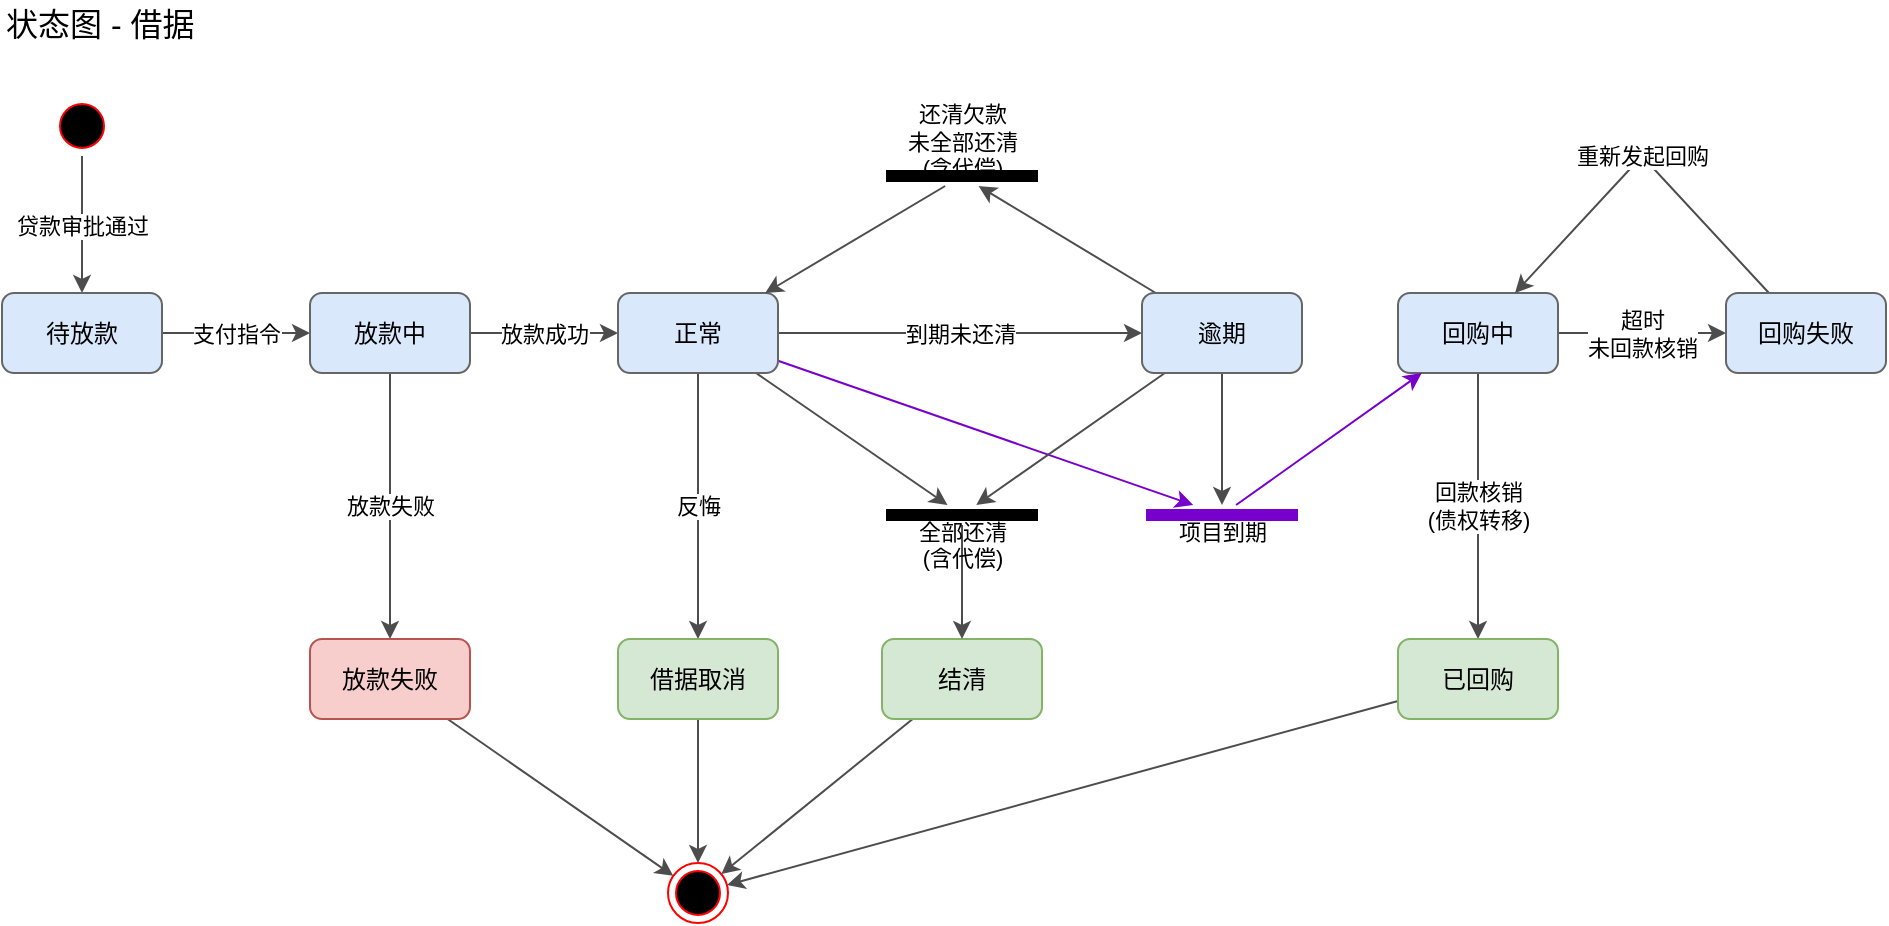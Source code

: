 <mxfile version="10.6.7" type="device"><diagram id="Mn96AaLE6PXL9_Zjkv2Q" name="06-02-状态图-借据"><mxGraphModel dx="1519" dy="862" grid="0" gridSize="10" guides="1" tooltips="1" connect="1" arrows="1" fold="1" page="1" pageScale="1" pageWidth="1100" pageHeight="850" math="0" shadow="0"><root><mxCell id="Gv9rQ-lXDedpaVskvnvP-0"/><mxCell id="Gv9rQ-lXDedpaVskvnvP-1" parent="Gv9rQ-lXDedpaVskvnvP-0"/><mxCell id="nVYkZmq7YtTYE2k5iHKe-0" value="贷款审批通过&lt;br&gt;" style="edgeStyle=none;rounded=0;orthogonalLoop=1;jettySize=auto;html=1;strokeColor=#4D4D4D;strokeWidth=1;fontSize=11;fontColor=#000000;align=center;" parent="Gv9rQ-lXDedpaVskvnvP-1" source="nVYkZmq7YtTYE2k5iHKe-1" target="nVYkZmq7YtTYE2k5iHKe-5" edge="1"><mxGeometry relative="1" as="geometry"/></mxCell><mxCell id="nVYkZmq7YtTYE2k5iHKe-1" value="" style="ellipse;html=1;shape=startState;fillColor=#000000;strokeColor=#ff0000;rounded=0;fontSize=11;fontColor=#000000;align=right;" parent="Gv9rQ-lXDedpaVskvnvP-1" vertex="1"><mxGeometry x="59" y="75" width="30" height="30" as="geometry"/></mxCell><mxCell id="nVYkZmq7YtTYE2k5iHKe-4" value="支付指令" style="edgeStyle=none;rounded=0;orthogonalLoop=1;jettySize=auto;html=1;strokeColor=#4D4D4D;strokeWidth=1;fontSize=11;fontColor=#000000;align=center;" parent="Gv9rQ-lXDedpaVskvnvP-1" source="nVYkZmq7YtTYE2k5iHKe-5" target="nVYkZmq7YtTYE2k5iHKe-10" edge="1"><mxGeometry relative="1" as="geometry"/></mxCell><mxCell id="nVYkZmq7YtTYE2k5iHKe-5" value="待放款" style="rounded=1;whiteSpace=wrap;html=1;strokeColor=#666666;fillColor=#DAE8FC;fontSize=12;fontColor=#000000;align=center;" parent="Gv9rQ-lXDedpaVskvnvP-1" vertex="1"><mxGeometry x="34" y="173.5" width="80" height="40" as="geometry"/></mxCell><mxCell id="3YTvgARVdkfrAyyh6Hmn-1" value="放款失败" style="edgeStyle=none;rounded=0;orthogonalLoop=1;jettySize=auto;html=1;startArrow=none;startFill=0;endArrow=classic;endFill=1;strokeColor=#4D4D4D;strokeWidth=1;fontSize=11;fontColor=#000000;align=center;" parent="Gv9rQ-lXDedpaVskvnvP-1" source="nVYkZmq7YtTYE2k5iHKe-10" target="3YTvgARVdkfrAyyh6Hmn-0" edge="1"><mxGeometry relative="1" as="geometry"/></mxCell><mxCell id="WnL5i3FpZc8r6E2uuEGP-1" value="放款成功" style="edgeStyle=none;rounded=0;orthogonalLoop=1;jettySize=auto;html=1;startArrow=none;startFill=0;endArrow=classic;endFill=1;strokeColor=#4D4D4D;strokeWidth=1;fontSize=11;fontColor=#000000;align=center;" parent="Gv9rQ-lXDedpaVskvnvP-1" source="nVYkZmq7YtTYE2k5iHKe-10" target="nVYkZmq7YtTYE2k5iHKe-13" edge="1"><mxGeometry relative="1" as="geometry"/></mxCell><mxCell id="nVYkZmq7YtTYE2k5iHKe-10" value="放款中" style="rounded=1;whiteSpace=wrap;html=1;strokeColor=#666666;fillColor=#DAE8FC;fontSize=12;fontColor=#000000;align=center;" parent="Gv9rQ-lXDedpaVskvnvP-1" vertex="1"><mxGeometry x="188" y="173.5" width="80" height="40" as="geometry"/></mxCell><mxCell id="nVYkZmq7YtTYE2k5iHKe-12" value="到期未还清" style="edgeStyle=none;rounded=0;orthogonalLoop=1;jettySize=auto;html=1;strokeColor=#4D4D4D;strokeWidth=1;fontSize=11;fontColor=#000000;align=center;" parent="Gv9rQ-lXDedpaVskvnvP-1" source="nVYkZmq7YtTYE2k5iHKe-13" target="nVYkZmq7YtTYE2k5iHKe-35" edge="1"><mxGeometry relative="1" as="geometry"><mxPoint x="504" y="193.5" as="targetPoint"/></mxGeometry></mxCell><mxCell id="WnL5i3FpZc8r6E2uuEGP-3" value="" style="edgeStyle=none;rounded=0;orthogonalLoop=1;jettySize=auto;html=1;startArrow=none;startFill=0;endArrow=classic;endFill=1;strokeColor=#4D4D4D;strokeWidth=1;fontSize=11;fontColor=#000000;align=center;" parent="Gv9rQ-lXDedpaVskvnvP-1" source="nVYkZmq7YtTYE2k5iHKe-13" target="GSNLe28CTH6FVip1R74P-0" edge="1"><mxGeometry relative="1" as="geometry"/></mxCell><mxCell id="WnL5i3FpZc8r6E2uuEGP-7" value="反悔" style="edgeStyle=none;rounded=0;orthogonalLoop=1;jettySize=auto;html=1;startArrow=none;startFill=0;endArrow=classic;endFill=1;strokeColor=#4D4D4D;strokeWidth=1;fontSize=11;fontColor=#000000;align=center;" parent="Gv9rQ-lXDedpaVskvnvP-1" source="nVYkZmq7YtTYE2k5iHKe-13" target="WnL5i3FpZc8r6E2uuEGP-6" edge="1"><mxGeometry relative="1" as="geometry"/></mxCell><mxCell id="phmJp2t90EUismrNYBC0-4" style="edgeStyle=none;rounded=0;orthogonalLoop=1;jettySize=auto;html=1;startArrow=none;startFill=0;endArrow=classic;endFill=1;strokeColor=#7700CC;strokeWidth=1;fontSize=11;fontColor=#67AB9F;align=center;fillColor=#aa00ff;" parent="Gv9rQ-lXDedpaVskvnvP-1" source="nVYkZmq7YtTYE2k5iHKe-13" target="phmJp2t90EUismrNYBC0-0" edge="1"><mxGeometry relative="1" as="geometry"/></mxCell><mxCell id="nVYkZmq7YtTYE2k5iHKe-13" value="正常" style="rounded=1;whiteSpace=wrap;html=1;strokeColor=#666666;fillColor=#DAE8FC;fontSize=12;align=center;" parent="Gv9rQ-lXDedpaVskvnvP-1" vertex="1"><mxGeometry x="342" y="173.5" width="80" height="40" as="geometry"/></mxCell><mxCell id="WnL5i3FpZc8r6E2uuEGP-5" value="" style="edgeStyle=none;rounded=0;orthogonalLoop=1;jettySize=auto;html=1;startArrow=none;startFill=0;endArrow=classic;endFill=1;strokeColor=#4D4D4D;strokeWidth=1;fontSize=11;fontColor=#000000;align=center;" parent="Gv9rQ-lXDedpaVskvnvP-1" source="nVYkZmq7YtTYE2k5iHKe-35" target="GSNLe28CTH6FVip1R74P-0" edge="1"><mxGeometry relative="1" as="geometry"/></mxCell><mxCell id="GSNLe28CTH6FVip1R74P-7" style="edgeStyle=none;rounded=0;orthogonalLoop=1;jettySize=auto;html=1;startArrow=none;startFill=0;endArrow=classic;endFill=1;strokeColor=#4D4D4D;strokeWidth=1;fontSize=11;fontColor=#000000;align=center;" parent="Gv9rQ-lXDedpaVskvnvP-1" source="nVYkZmq7YtTYE2k5iHKe-35" target="GSNLe28CTH6FVip1R74P-3" edge="1"><mxGeometry relative="1" as="geometry"/></mxCell><mxCell id="phmJp2t90EUismrNYBC0-2" style="edgeStyle=none;rounded=0;orthogonalLoop=1;jettySize=auto;html=1;startArrow=none;startFill=0;endArrow=classic;endFill=1;strokeColor=#4D4D4D;strokeWidth=1;fontSize=11;fontColor=#000000;align=center;" parent="Gv9rQ-lXDedpaVskvnvP-1" source="nVYkZmq7YtTYE2k5iHKe-35" target="phmJp2t90EUismrNYBC0-0" edge="1"><mxGeometry relative="1" as="geometry"/></mxCell><mxCell id="nVYkZmq7YtTYE2k5iHKe-35" value="逾期" style="rounded=1;whiteSpace=wrap;html=1;strokeColor=#666666;fillColor=#DAE8FC;fontSize=12;fontColor=#000000;align=center;" parent="Gv9rQ-lXDedpaVskvnvP-1" vertex="1"><mxGeometry x="604" y="173.5" width="80" height="40" as="geometry"/></mxCell><mxCell id="nVYkZmq7YtTYE2k5iHKe-36" value="" style="ellipse;html=1;shape=endState;fillColor=#000000;strokeColor=#ff0000;rounded=0;fontSize=11;fontColor=#000000;align=center;" parent="Gv9rQ-lXDedpaVskvnvP-1" vertex="1"><mxGeometry x="367" y="458.5" width="30" height="30" as="geometry"/></mxCell><mxCell id="WnL5i3FpZc8r6E2uuEGP-0" style="edgeStyle=none;rounded=0;orthogonalLoop=1;jettySize=auto;html=1;startArrow=none;startFill=0;endArrow=classic;endFill=1;strokeColor=#4D4D4D;strokeWidth=1;fontSize=11;fontColor=#000000;align=center;" parent="Gv9rQ-lXDedpaVskvnvP-1" source="3YTvgARVdkfrAyyh6Hmn-0" target="nVYkZmq7YtTYE2k5iHKe-36" edge="1"><mxGeometry relative="1" as="geometry"/></mxCell><mxCell id="3YTvgARVdkfrAyyh6Hmn-0" value="放款失败" style="rounded=1;whiteSpace=wrap;html=1;strokeColor=#b85450;fillColor=#f8cecc;fontSize=12;align=center;" parent="Gv9rQ-lXDedpaVskvnvP-1" vertex="1"><mxGeometry x="188" y="346.5" width="80" height="40" as="geometry"/></mxCell><mxCell id="WnL5i3FpZc8r6E2uuEGP-9" style="edgeStyle=none;rounded=0;orthogonalLoop=1;jettySize=auto;html=1;startArrow=none;startFill=0;endArrow=classic;endFill=1;strokeColor=#4D4D4D;strokeWidth=1;fontSize=11;fontColor=#000000;align=center;" parent="Gv9rQ-lXDedpaVskvnvP-1" source="WnL5i3FpZc8r6E2uuEGP-2" target="nVYkZmq7YtTYE2k5iHKe-36" edge="1"><mxGeometry relative="1" as="geometry"/></mxCell><mxCell id="WnL5i3FpZc8r6E2uuEGP-2" value="结清" style="rounded=1;whiteSpace=wrap;html=1;strokeColor=#82b366;fillColor=#d5e8d4;fontSize=12;align=center;" parent="Gv9rQ-lXDedpaVskvnvP-1" vertex="1"><mxGeometry x="474" y="346.5" width="80" height="40" as="geometry"/></mxCell><mxCell id="WnL5i3FpZc8r6E2uuEGP-8" style="edgeStyle=none;rounded=0;orthogonalLoop=1;jettySize=auto;html=1;startArrow=none;startFill=0;endArrow=classic;endFill=1;strokeColor=#4D4D4D;strokeWidth=1;fontSize=11;fontColor=#000000;align=center;" parent="Gv9rQ-lXDedpaVskvnvP-1" source="WnL5i3FpZc8r6E2uuEGP-6" target="nVYkZmq7YtTYE2k5iHKe-36" edge="1"><mxGeometry relative="1" as="geometry"/></mxCell><mxCell id="WnL5i3FpZc8r6E2uuEGP-6" value="借据取消" style="rounded=1;whiteSpace=wrap;html=1;strokeColor=#82b366;fillColor=#d5e8d4;fontSize=12;align=center;" parent="Gv9rQ-lXDedpaVskvnvP-1" vertex="1"><mxGeometry x="342" y="346.5" width="80" height="40" as="geometry"/></mxCell><mxCell id="GSNLe28CTH6FVip1R74P-2" style="edgeStyle=none;rounded=0;orthogonalLoop=1;jettySize=auto;html=1;startArrow=none;startFill=0;endArrow=classic;endFill=1;strokeColor=#4D4D4D;strokeWidth=1;fontSize=11;fontColor=#000000;align=center;" parent="Gv9rQ-lXDedpaVskvnvP-1" source="GSNLe28CTH6FVip1R74P-0" target="WnL5i3FpZc8r6E2uuEGP-2" edge="1"><mxGeometry relative="1" as="geometry"/></mxCell><mxCell id="GSNLe28CTH6FVip1R74P-0" value="全部还清&lt;br&gt;(含代偿)&lt;br&gt;" style="shape=line;html=1;strokeWidth=6;strokeColor=#000000;rounded=0;fillColor=#FFFFFF;fontSize=11;fontColor=#000000;align=center;direction=west;verticalAlign=top;" parent="Gv9rQ-lXDedpaVskvnvP-1" vertex="1"><mxGeometry x="476" y="279.5" width="76" height="10" as="geometry"/></mxCell><mxCell id="GSNLe28CTH6FVip1R74P-8" style="edgeStyle=none;rounded=0;orthogonalLoop=1;jettySize=auto;html=1;startArrow=none;startFill=0;endArrow=classic;endFill=1;strokeColor=#4D4D4D;strokeWidth=1;fontSize=11;fontColor=#000000;align=center;" parent="Gv9rQ-lXDedpaVskvnvP-1" source="GSNLe28CTH6FVip1R74P-3" target="nVYkZmq7YtTYE2k5iHKe-13" edge="1"><mxGeometry relative="1" as="geometry"/></mxCell><mxCell id="GSNLe28CTH6FVip1R74P-3" value="还清欠款&lt;br&gt;未全部还清&lt;br&gt;(含代偿)&lt;br&gt;" style="shape=line;html=1;strokeWidth=6;strokeColor=#000000;rounded=0;fillColor=#FFFFFF;fontSize=11;fontColor=#000000;align=center;direction=west;verticalAlign=bottom;" parent="Gv9rQ-lXDedpaVskvnvP-1" vertex="1"><mxGeometry x="476" y="110" width="76" height="10" as="geometry"/></mxCell><mxCell id="GSNLe28CTH6FVip1R74P-15" value="回款核销&lt;br&gt;(债权转移)&lt;br&gt;" style="edgeStyle=none;rounded=0;orthogonalLoop=1;jettySize=auto;html=1;startArrow=none;startFill=0;endArrow=classic;endFill=1;strokeColor=#4D4D4D;strokeWidth=1;fontSize=11;fontColor=#000000;align=center;" parent="Gv9rQ-lXDedpaVskvnvP-1" source="GSNLe28CTH6FVip1R74P-10" target="GSNLe28CTH6FVip1R74P-11" edge="1"><mxGeometry relative="1" as="geometry"/></mxCell><mxCell id="IjQ2PY3vtcChAqDsiqv8-1" value="超时&lt;br&gt;未回款核销" style="edgeStyle=none;rounded=0;orthogonalLoop=1;jettySize=auto;html=1;startArrow=none;startFill=0;endArrow=classic;endFill=1;strokeColor=#4D4D4D;strokeWidth=1;fontSize=11;fontColor=#000000;align=center;" parent="Gv9rQ-lXDedpaVskvnvP-1" source="GSNLe28CTH6FVip1R74P-10" target="IjQ2PY3vtcChAqDsiqv8-0" edge="1"><mxGeometry relative="1" as="geometry"/></mxCell><mxCell id="GSNLe28CTH6FVip1R74P-10" value="回购中" style="rounded=1;whiteSpace=wrap;html=1;strokeColor=#666666;fillColor=#DAE8FC;fontSize=12;fontColor=#000000;align=center;" parent="Gv9rQ-lXDedpaVskvnvP-1" vertex="1"><mxGeometry x="732" y="173.5" width="80" height="40" as="geometry"/></mxCell><mxCell id="GSNLe28CTH6FVip1R74P-14" style="edgeStyle=none;rounded=0;orthogonalLoop=1;jettySize=auto;html=1;startArrow=none;startFill=0;endArrow=classic;endFill=1;strokeColor=#4D4D4D;strokeWidth=1;fontSize=11;fontColor=#000000;align=center;" parent="Gv9rQ-lXDedpaVskvnvP-1" source="GSNLe28CTH6FVip1R74P-11" target="nVYkZmq7YtTYE2k5iHKe-36" edge="1"><mxGeometry relative="1" as="geometry"/></mxCell><mxCell id="GSNLe28CTH6FVip1R74P-11" value="已回购" style="rounded=1;whiteSpace=wrap;html=1;strokeColor=#82b366;fillColor=#d5e8d4;fontSize=12;align=center;" parent="Gv9rQ-lXDedpaVskvnvP-1" vertex="1"><mxGeometry x="732" y="346.5" width="80" height="40" as="geometry"/></mxCell><mxCell id="k_-vUkW7ODLPAJXMysKR-0" value="重新发起回购" style="edgeStyle=none;rounded=0;orthogonalLoop=1;jettySize=auto;html=1;startArrow=none;startFill=0;endArrow=classic;endFill=1;strokeColor=#4D4D4D;strokeWidth=1;fontSize=11;fontColor=#000000;align=center;" parent="Gv9rQ-lXDedpaVskvnvP-1" source="IjQ2PY3vtcChAqDsiqv8-0" target="GSNLe28CTH6FVip1R74P-10" edge="1"><mxGeometry relative="1" as="geometry"><Array as="points"><mxPoint x="854" y="105"/></Array></mxGeometry></mxCell><mxCell id="IjQ2PY3vtcChAqDsiqv8-0" value="回购失败" style="rounded=1;whiteSpace=wrap;html=1;strokeColor=#666666;fillColor=#DAE8FC;fontSize=12;fontColor=#000000;align=center;" parent="Gv9rQ-lXDedpaVskvnvP-1" vertex="1"><mxGeometry x="896" y="173.5" width="80" height="40" as="geometry"/></mxCell><mxCell id="phmJp2t90EUismrNYBC0-1" style="edgeStyle=none;rounded=0;orthogonalLoop=1;jettySize=auto;html=1;startArrow=none;startFill=0;endArrow=classic;endFill=1;strokeColor=#7700CC;strokeWidth=1;fontSize=11;fontColor=#67AB9F;align=center;fillColor=#aa00ff;" parent="Gv9rQ-lXDedpaVskvnvP-1" source="phmJp2t90EUismrNYBC0-0" target="GSNLe28CTH6FVip1R74P-10" edge="1"><mxGeometry relative="1" as="geometry"/></mxCell><mxCell id="phmJp2t90EUismrNYBC0-0" value="项目到期" style="shape=line;html=1;strokeWidth=6;strokeColor=#7700CC;rounded=0;fillColor=#aa00ff;fontSize=11;fontColor=#000;align=center;direction=west;verticalAlign=top;" parent="Gv9rQ-lXDedpaVskvnvP-1" vertex="1"><mxGeometry x="606" y="279.5" width="76" height="10" as="geometry"/></mxCell><mxCell id="JGB3jfesA1hGkQsnSPbN-0" value="状态图 - 借据" style="text;html=1;resizable=0;points=[];autosize=1;align=left;verticalAlign=top;spacingTop=-4;fontSize=16;fontColor=#000;fontStyle=0;spacingBottom=0;" parent="Gv9rQ-lXDedpaVskvnvP-1" vertex="1"><mxGeometry x="34" y="27" width="104" height="19" as="geometry"/></mxCell></root></mxGraphModel></diagram></mxfile>